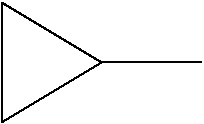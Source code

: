 #FIG 3.2
Landscape
Center
Inches
Letter  
100.00
Single
-2
1200 2
2 1 0 1 0 7 50 0 -1 0.000 0 0 -1 0 0 2
	 900 1350 900 2250
2 1 0 1 0 7 50 0 -1 0.000 0 0 -1 0 0 2
	 900 2250 1650 1800
2 1 0 1 0 7 50 0 -1 0.000 0 0 -1 0 0 2
	 1650 1800 900 1350
2 1 0 1 0 7 50 0 -1 0.000 0 0 -1 0 0 2
	 1650 1800 2400 1800
